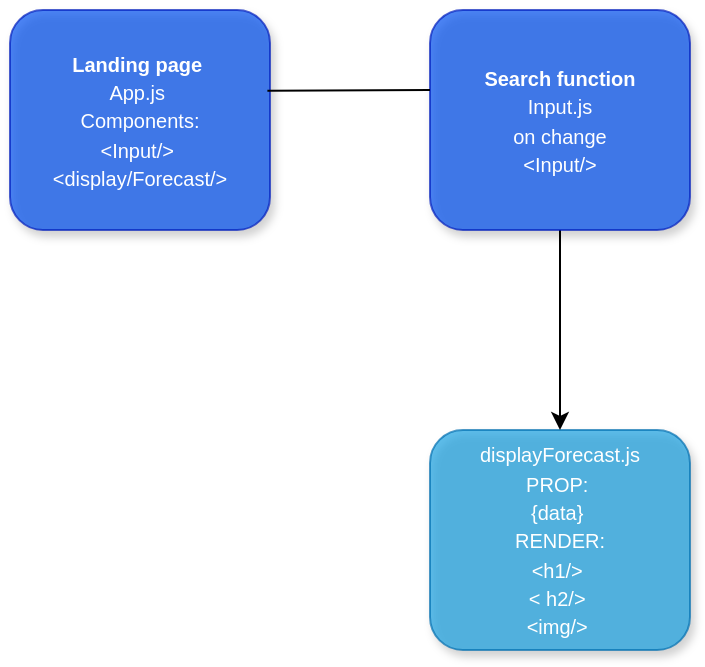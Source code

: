 <mxfile version="13.6.5">
    <diagram id="_pftl7_MwalOFCqmaLm6" name="Page-1">
        <mxGraphModel dx="600" dy="430" grid="1" gridSize="10" guides="1" tooltips="1" connect="1" arrows="1" fold="1" page="1" pageScale="1" pageWidth="827" pageHeight="1169" math="0" shadow="0">
            <root>
                <mxCell id="0"/>
                <mxCell id="1" parent="0"/>
                <mxCell id="2" value="&lt;font style=&quot;font-size: 10px&quot;&gt;&lt;b&gt;Landing page&amp;nbsp;&lt;/b&gt;&lt;br&gt;App.js&amp;nbsp;&lt;br&gt;Components:&lt;br&gt;&amp;lt;Input/&amp;gt;&amp;nbsp;&lt;br&gt;&amp;lt;display/Forecast/&amp;gt;&lt;br&gt;&lt;/font&gt;" style="rounded=1;whiteSpace=wrap;html=1;fillColor=#0050ef;strokeColor=#001DBC;fontColor=#ffffff;opacity=70;glass=0;sketch=0;shadow=1;" parent="1" vertex="1">
                    <mxGeometry x="50" y="60" width="130" height="110" as="geometry"/>
                </mxCell>
                <mxCell id="3" value="&lt;font style=&quot;font-size: 10px&quot;&gt;displayForecast.js&lt;br&gt;PROP:&amp;nbsp;&lt;br&gt;{data}&amp;nbsp;&lt;br&gt;&amp;nbsp;RENDER:&amp;nbsp;&lt;br&gt;&amp;lt;h1/&amp;gt;&amp;nbsp;&lt;br&gt;&amp;lt; h2/&amp;gt;&amp;nbsp;&lt;br&gt;&amp;lt;img/&amp;gt;&amp;nbsp;&lt;br&gt;&lt;/font&gt;" style="rounded=1;whiteSpace=wrap;html=1;fillColor=#1ba1e2;strokeColor=#006EAF;fontColor=#ffffff;opacity=70;glass=0;sketch=0;shadow=1;" parent="1" vertex="1">
                    <mxGeometry x="260" y="270" width="130" height="110" as="geometry"/>
                </mxCell>
                <mxCell id="6" style="edgeStyle=orthogonalEdgeStyle;rounded=0;orthogonalLoop=1;jettySize=auto;html=1;exitX=0.5;exitY=1;exitDx=0;exitDy=0;" parent="1" source="5" target="3" edge="1">
                    <mxGeometry relative="1" as="geometry"/>
                </mxCell>
                <mxCell id="5" value="&lt;font style=&quot;font-size: 10px&quot;&gt;&lt;b&gt;Search function&lt;/b&gt; &lt;br&gt;Input.js&lt;br&gt;on change&lt;br&gt;&amp;lt;Input/&amp;gt;&lt;br&gt;&lt;/font&gt;" style="rounded=1;whiteSpace=wrap;html=1;fillColor=#0050ef;strokeColor=#001DBC;fontColor=#ffffff;opacity=70;glass=0;sketch=0;shadow=1;" parent="1" vertex="1">
                    <mxGeometry x="260" y="60" width="130" height="110" as="geometry"/>
                </mxCell>
                <mxCell id="9" value="" style="endArrow=none;html=1;exitX=0.99;exitY=0.367;exitDx=0;exitDy=0;exitPerimeter=0;" edge="1" parent="1" source="2">
                    <mxGeometry width="50" height="50" relative="1" as="geometry">
                        <mxPoint x="210" y="150" as="sourcePoint"/>
                        <mxPoint x="260" y="100" as="targetPoint"/>
                    </mxGeometry>
                </mxCell>
            </root>
        </mxGraphModel>
    </diagram>
</mxfile>